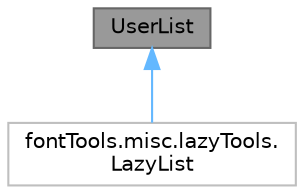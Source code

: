digraph "UserList"
{
 // LATEX_PDF_SIZE
  bgcolor="transparent";
  edge [fontname=Helvetica,fontsize=10,labelfontname=Helvetica,labelfontsize=10];
  node [fontname=Helvetica,fontsize=10,shape=box,height=0.2,width=0.4];
  Node1 [id="Node000001",label="UserList",height=0.2,width=0.4,color="gray40", fillcolor="grey60", style="filled", fontcolor="black",tooltip=" "];
  Node1 -> Node2 [id="edge2_Node000001_Node000002",dir="back",color="steelblue1",style="solid",tooltip=" "];
  Node2 [id="Node000002",label="fontTools.misc.lazyTools.\lLazyList",height=0.2,width=0.4,color="grey75", fillcolor="white", style="filled",URL="$d6/dfc/classfontTools_1_1misc_1_1lazyTools_1_1LazyList.html",tooltip=" "];
}

